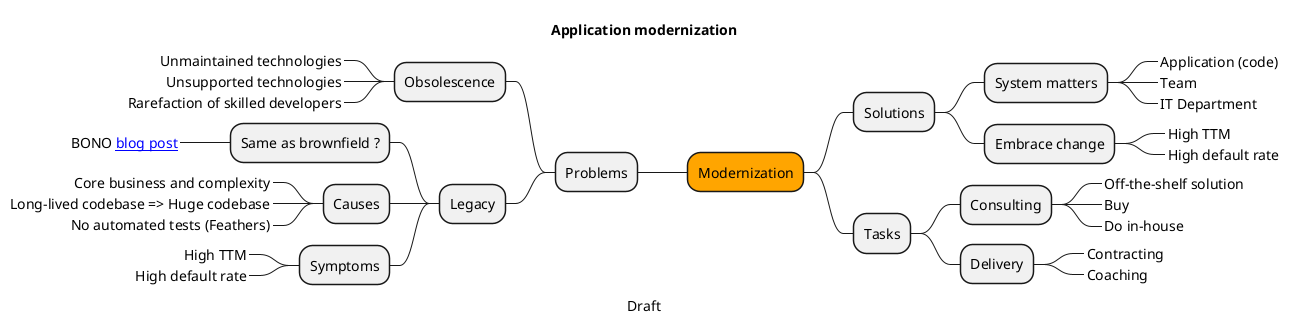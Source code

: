 @startmindmap

caption Draft
title Application modernization

+[#Orange] Modernization
-- Problems
--- Obsolescence
----_ Unmaintained technologies
----_ Unsupported technologies
----_ Rarefaction of skilled developers
--- Legacy
---- Same as brownfield ?
-----_ BONO [[https://blog.octo.com/le-brownfield-n'est-pas-du-code-legacy blog post]]
---- Causes
-----_ Core business and complexity
-----_ Long-lived codebase => Huge codebase
-----_ No automated tests (Feathers)
---- Symptoms
-----_ High TTM
-----_ High default rate
++ Solutions
+++ System matters
++++_ Application (code)
++++_ Team
++++_ IT Department
+++ Embrace change
++++_ High TTM
++++_ High default rate
++ Tasks
+++ Consulting
++++_ Off-the-shelf solution
++++_ Buy
++++_ Do in-house
+++ Delivery
++++_ Contracting
++++_ Coaching
@endmindmap


